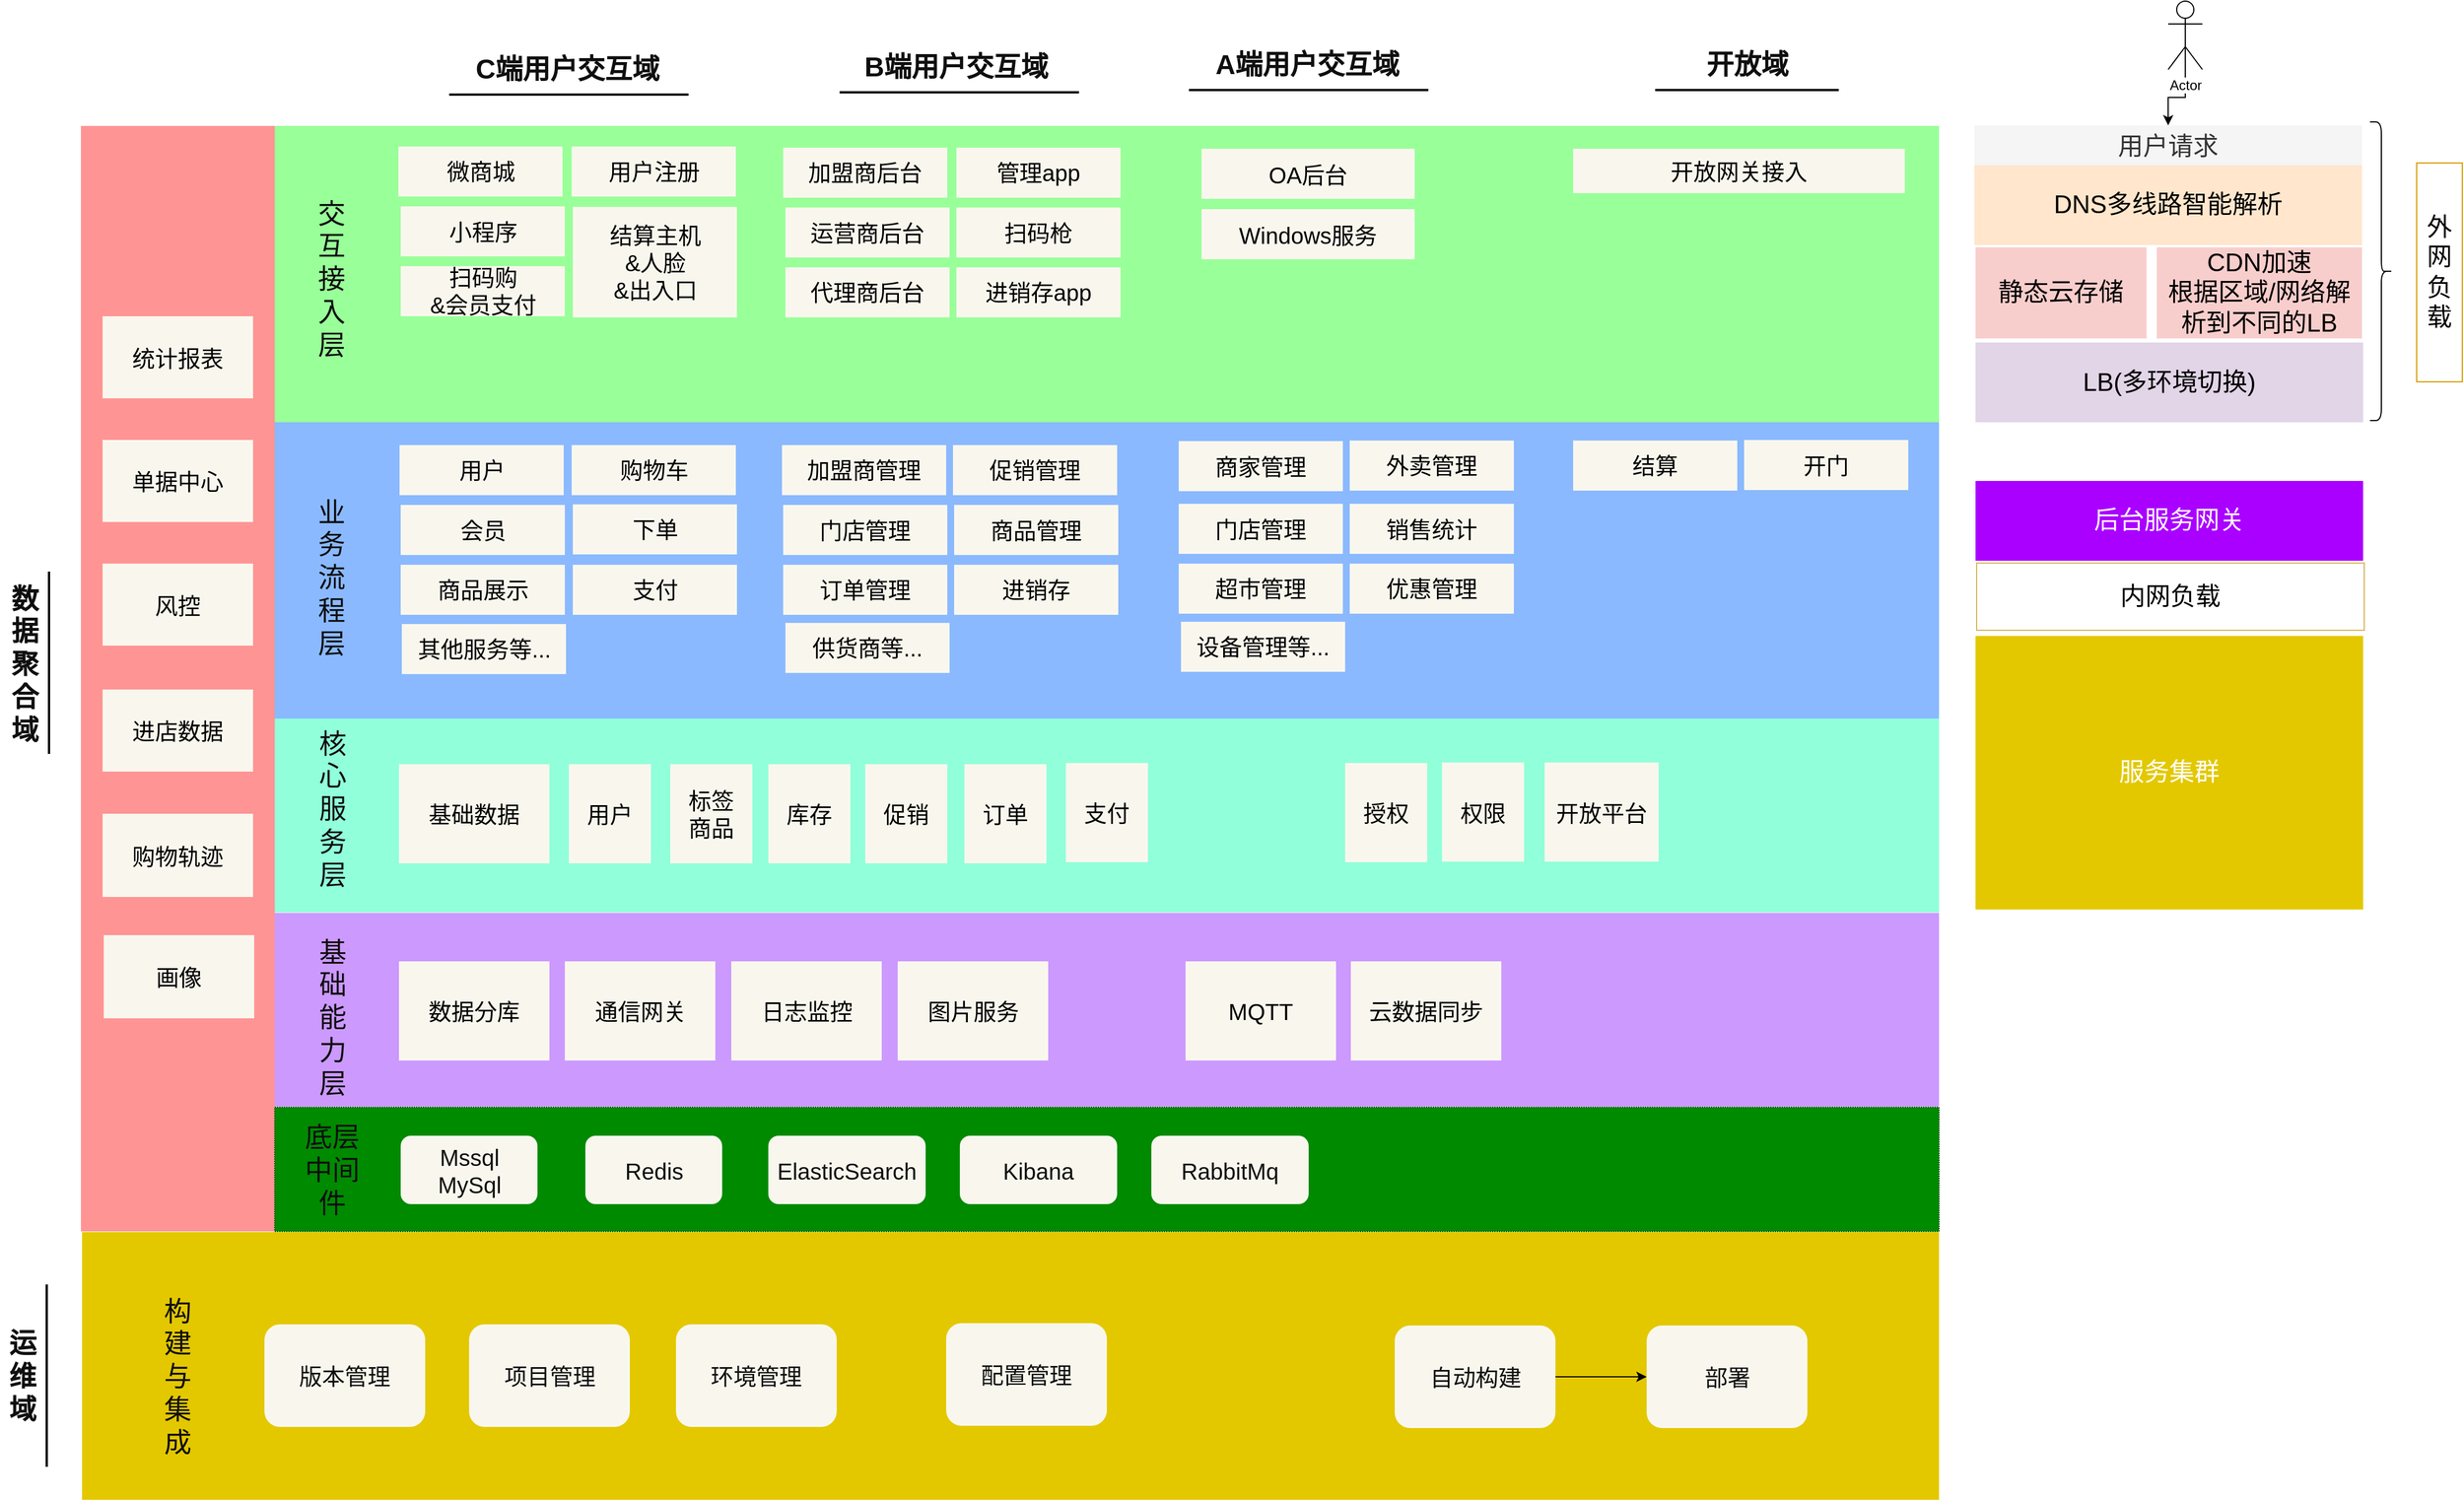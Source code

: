 <mxfile version="10.7.7" type="github"><diagram id="CqoQhv4SDdbT3bWBqNwC" name="总体应用结构"><mxGraphModel dx="1672" dy="1222" grid="1" gridSize="10" guides="1" tooltips="1" connect="1" arrows="1" fold="1" page="1" pageScale="1" pageWidth="827" pageHeight="1169" math="0" shadow="0"><root><mxCell id="0"/><mxCell id="1" parent="0"/><mxCell id="x_9Cm9pzletD4Pvsd7xu-54" value="" style="rounded=0;whiteSpace=wrap;html=1;dashed=1;dashPattern=1 1;strokeColor=none;fillColor=#99FF99;fontSize=20;fontColor=#0F0F0F;" parent="1" vertex="1"><mxGeometry x="529" y="303.5" width="1460" height="260" as="geometry"/></mxCell><mxCell id="Py6Sqq23H43i5fThbs6--11" value="" style="rounded=0;whiteSpace=wrap;html=1;fillColor=#FF9494;strokeColor=none;" parent="1" vertex="1"><mxGeometry x="359" y="303.5" width="170" height="970" as="geometry"/></mxCell><mxCell id="Py6Sqq23H43i5fThbs6--25" value="" style="group;fontSize=13;" parent="1" vertex="1" connectable="0"><mxGeometry x="290" y="694.5" width="46" height="161" as="geometry"/></mxCell><mxCell id="Py6Sqq23H43i5fThbs6--26" value="" style="line;strokeWidth=2;direction=south;html=1;fontColor=#0F0F0F;" parent="Py6Sqq23H43i5fThbs6--25" vertex="1"><mxGeometry x="36" width="10" height="160" as="geometry"/></mxCell><mxCell id="Py6Sqq23H43i5fThbs6--27" value="数据聚合域" style="text;html=1;strokeColor=none;fillColor=none;align=center;verticalAlign=middle;whiteSpace=wrap;rounded=0;fontColor=#0F0F0F;fontSize=24;fontStyle=1" parent="Py6Sqq23H43i5fThbs6--25" vertex="1"><mxGeometry y="1" width="40" height="160" as="geometry"/></mxCell><mxCell id="Py6Sqq23H43i5fThbs6--28" value="" style="group;fontSize=13;" parent="1" vertex="1" connectable="0"><mxGeometry x="288" y="1320.0" width="46" height="161" as="geometry"/></mxCell><mxCell id="Py6Sqq23H43i5fThbs6--29" value="" style="line;strokeWidth=2;direction=south;html=1;fontColor=#0F0F0F;" parent="Py6Sqq23H43i5fThbs6--28" vertex="1"><mxGeometry x="36" width="10" height="160" as="geometry"/></mxCell><mxCell id="Py6Sqq23H43i5fThbs6--30" value="运维域" style="text;html=1;strokeColor=none;fillColor=none;align=center;verticalAlign=middle;whiteSpace=wrap;rounded=0;fontColor=#0F0F0F;fontSize=24;fontStyle=1" parent="Py6Sqq23H43i5fThbs6--28" vertex="1"><mxGeometry y="1" width="40" height="160" as="geometry"/></mxCell><mxCell id="Py6Sqq23H43i5fThbs6--35" value="" style="group" parent="1" vertex="1" connectable="0"><mxGeometry x="673" y="244" width="219" height="37" as="geometry"/></mxCell><mxCell id="Py6Sqq23H43i5fThbs6--32" value="" style="line;strokeWidth=2;html=1;fontSize=24;fontColor=#0F0F0F;" parent="Py6Sqq23H43i5fThbs6--35" vertex="1"><mxGeometry x="9" y="27" width="210" height="10" as="geometry"/></mxCell><mxCell id="Py6Sqq23H43i5fThbs6--34" value="C端用户交互域" style="text;html=1;strokeColor=none;fillColor=none;align=center;verticalAlign=middle;whiteSpace=wrap;rounded=0;fontSize=24;fontColor=#0F0F0F;fontStyle=1" parent="Py6Sqq23H43i5fThbs6--35" vertex="1"><mxGeometry x="8" width="210" height="20" as="geometry"/></mxCell><mxCell id="x_9Cm9pzletD4Pvsd7xu-1" value="" style="group" parent="1" vertex="1" connectable="0"><mxGeometry x="1023.5" y="242" width="219" height="37" as="geometry"/></mxCell><mxCell id="x_9Cm9pzletD4Pvsd7xu-105" value="" style="group" parent="x_9Cm9pzletD4Pvsd7xu-1" vertex="1" connectable="0"><mxGeometry x="-2" width="213" height="37" as="geometry"/></mxCell><mxCell id="x_9Cm9pzletD4Pvsd7xu-2" value="" style="line;strokeWidth=2;html=1;fontSize=24;fontColor=#0F0F0F;" parent="x_9Cm9pzletD4Pvsd7xu-105" vertex="1"><mxGeometry x="3" y="27" width="210" height="10" as="geometry"/></mxCell><mxCell id="x_9Cm9pzletD4Pvsd7xu-3" value="B端用户交互域" style="text;html=1;strokeColor=none;fillColor=none;align=center;verticalAlign=middle;whiteSpace=wrap;rounded=0;fontSize=24;fontColor=#0F0F0F;fontStyle=1" parent="x_9Cm9pzletD4Pvsd7xu-105" vertex="1"><mxGeometry width="210" height="20" as="geometry"/></mxCell><mxCell id="x_9Cm9pzletD4Pvsd7xu-17" value="微商城" style="rounded=0;whiteSpace=wrap;html=1;fontSize=20;strokeColor=none;fillColor=#f9f7ed;" parent="1" vertex="1"><mxGeometry x="637.5" y="321.545" width="144" height="43.909" as="geometry"/></mxCell><mxCell id="x_9Cm9pzletD4Pvsd7xu-18" value="小程序&lt;br&gt;" style="rounded=0;whiteSpace=wrap;html=1;fontSize=20;strokeColor=none;fillColor=#f9f7ed;" parent="1" vertex="1"><mxGeometry x="639.5" y="374.045" width="144" height="43.909" as="geometry"/></mxCell><mxCell id="x_9Cm9pzletD4Pvsd7xu-19" value="扫码购&lt;br&gt;&amp;amp;会员支付" style="rounded=0;whiteSpace=wrap;html=1;fontSize=20;strokeColor=none;fillColor=#f9f7ed;" parent="1" vertex="1"><mxGeometry x="639.5" y="426.545" width="144" height="43.909" as="geometry"/></mxCell><mxCell id="x_9Cm9pzletD4Pvsd7xu-20" value="用户注册" style="rounded=0;whiteSpace=wrap;html=1;fontSize=20;strokeColor=none;fillColor=#f9f7ed;" parent="1" vertex="1"><mxGeometry x="789.5" y="321.545" width="144" height="43.909" as="geometry"/></mxCell><mxCell id="x_9Cm9pzletD4Pvsd7xu-21" value="结算主机&lt;br&gt;&amp;amp;人脸&lt;br&gt;&amp;amp;出入口&lt;br&gt;" style="rounded=0;whiteSpace=wrap;html=1;fontSize=20;strokeColor=none;fillColor=#f9f7ed;" parent="1" vertex="1"><mxGeometry x="790.5" y="374.5" width="144" height="97" as="geometry"/></mxCell><mxCell id="x_9Cm9pzletD4Pvsd7xu-28" value="" style="group" parent="1" vertex="1" connectable="0"><mxGeometry x="1322" y="240" width="219" height="37" as="geometry"/></mxCell><mxCell id="x_9Cm9pzletD4Pvsd7xu-29" value="" style="line;strokeWidth=2;html=1;fontSize=24;fontColor=#0F0F0F;" parent="x_9Cm9pzletD4Pvsd7xu-28" vertex="1"><mxGeometry x="9" y="27" width="210" height="10" as="geometry"/></mxCell><mxCell id="x_9Cm9pzletD4Pvsd7xu-30" value="A端用户交互域" style="text;html=1;strokeColor=none;fillColor=none;align=center;verticalAlign=middle;whiteSpace=wrap;rounded=0;fontSize=24;fontColor=#0F0F0F;fontStyle=1" parent="x_9Cm9pzletD4Pvsd7xu-28" vertex="1"><mxGeometry x="8" width="210" height="20" as="geometry"/></mxCell><mxCell id="x_9Cm9pzletD4Pvsd7xu-33" value="" style="group" parent="1" vertex="1" connectable="0"><mxGeometry x="1731" y="240" width="229" height="37" as="geometry"/></mxCell><mxCell id="x_9Cm9pzletD4Pvsd7xu-34" value="" style="line;strokeWidth=2;html=1;fontSize=24;fontColor=#0F0F0F;" parent="x_9Cm9pzletD4Pvsd7xu-33" vertex="1"><mxGeometry x="9" y="27" width="161" height="10" as="geometry"/></mxCell><mxCell id="x_9Cm9pzletD4Pvsd7xu-35" value="开放域" style="text;html=1;strokeColor=none;fillColor=none;align=center;verticalAlign=middle;whiteSpace=wrap;rounded=0;fontSize=24;fontColor=#0F0F0F;fontStyle=1" parent="x_9Cm9pzletD4Pvsd7xu-33" vertex="1"><mxGeometry x="-19.635" width="219.589" height="20" as="geometry"/></mxCell><mxCell id="x_9Cm9pzletD4Pvsd7xu-71" value="&lt;font style=&quot;font-size: 24px&quot;&gt;交互接入层&lt;/font&gt;" style="text;html=1;strokeColor=none;fillColor=none;align=center;verticalAlign=middle;whiteSpace=wrap;rounded=0;fontStyle=0;fontColor=#0F0F0F;" parent="1" vertex="1"><mxGeometry x="558.79" y="339.818" width="39.71" height="196.364" as="geometry"/></mxCell><mxCell id="x_9Cm9pzletD4Pvsd7xu-72" value="加盟商后台" style="rounded=0;whiteSpace=wrap;html=1;fontSize=20;strokeColor=none;fillColor=#f9f7ed;" parent="1" vertex="1"><mxGeometry x="975" y="322.545" width="144" height="43.909" as="geometry"/></mxCell><mxCell id="x_9Cm9pzletD4Pvsd7xu-73" value="运营商后台&lt;br&gt;" style="rounded=0;whiteSpace=wrap;html=1;fontSize=20;strokeColor=none;fillColor=#f9f7ed;" parent="1" vertex="1"><mxGeometry x="977" y="375.045" width="144" height="43.909" as="geometry"/></mxCell><mxCell id="x_9Cm9pzletD4Pvsd7xu-74" value="代理商后台" style="rounded=0;whiteSpace=wrap;html=1;fontSize=20;strokeColor=none;fillColor=#f9f7ed;" parent="1" vertex="1"><mxGeometry x="977" y="427.545" width="144" height="43.909" as="geometry"/></mxCell><mxCell id="x_9Cm9pzletD4Pvsd7xu-75" value="进销存app&lt;br&gt;" style="rounded=0;whiteSpace=wrap;html=1;fontSize=20;strokeColor=none;fillColor=#f9f7ed;" parent="1" vertex="1"><mxGeometry x="1127" y="427.545" width="144" height="43.909" as="geometry"/></mxCell><mxCell id="x_9Cm9pzletD4Pvsd7xu-76" value="扫码枪" style="rounded=0;whiteSpace=wrap;html=1;fontSize=20;strokeColor=none;fillColor=#f9f7ed;" parent="1" vertex="1"><mxGeometry x="1127" y="375.045" width="144" height="43.909" as="geometry"/></mxCell><mxCell id="x_9Cm9pzletD4Pvsd7xu-77" value="管理app" style="rounded=0;whiteSpace=wrap;html=1;fontSize=20;strokeColor=none;fillColor=#f9f7ed;" parent="1" vertex="1"><mxGeometry x="1127" y="322.545" width="144" height="43.909" as="geometry"/></mxCell><mxCell id="x_9Cm9pzletD4Pvsd7xu-31" value="OA后台" style="rounded=0;whiteSpace=wrap;html=1;fontSize=20;strokeColor=none;fillColor=#f9f7ed;" parent="1" vertex="1"><mxGeometry x="1342" y="323.5" width="187" height="44" as="geometry"/></mxCell><mxCell id="x_9Cm9pzletD4Pvsd7xu-32" value="Windows服务" style="rounded=0;whiteSpace=wrap;html=1;fontSize=20;strokeColor=none;fillColor=#f9f7ed;" parent="1" vertex="1"><mxGeometry x="1342" y="376.5" width="187" height="44" as="geometry"/></mxCell><mxCell id="x_9Cm9pzletD4Pvsd7xu-38" value="开放网关接入" style="rounded=0;whiteSpace=wrap;html=1;fontSize=20;strokeColor=none;fillColor=#f9f7ed;" parent="1" vertex="1"><mxGeometry x="1668" y="323.5" width="291" height="39" as="geometry"/></mxCell><mxCell id="x_9Cm9pzletD4Pvsd7xu-88" value="" style="rounded=0;whiteSpace=wrap;html=1;dashed=1;dashPattern=1 1;strokeColor=none;fillColor=#8AB9FF;fontSize=20;" parent="1" vertex="1"><mxGeometry x="529" y="563.5" width="1460" height="260" as="geometry"/></mxCell><mxCell id="x_9Cm9pzletD4Pvsd7xu-89" value="用户" style="rounded=0;whiteSpace=wrap;html=1;fontSize=20;strokeColor=none;fillColor=#f9f7ed;" parent="1" vertex="1"><mxGeometry x="638.5" y="583.545" width="144" height="43.909" as="geometry"/></mxCell><mxCell id="x_9Cm9pzletD4Pvsd7xu-90" value="会员&lt;br&gt;" style="rounded=0;whiteSpace=wrap;html=1;fontSize=20;strokeColor=none;fillColor=#f9f7ed;" parent="1" vertex="1"><mxGeometry x="639.5" y="636.045" width="144" height="43.909" as="geometry"/></mxCell><mxCell id="x_9Cm9pzletD4Pvsd7xu-91" value="商品展示" style="rounded=0;whiteSpace=wrap;html=1;fontSize=20;strokeColor=none;fillColor=#f9f7ed;" parent="1" vertex="1"><mxGeometry x="639.5" y="688.545" width="144" height="43.909" as="geometry"/></mxCell><mxCell id="x_9Cm9pzletD4Pvsd7xu-92" value="购物车" style="rounded=0;whiteSpace=wrap;html=1;fontSize=20;strokeColor=none;fillColor=#f9f7ed;" parent="1" vertex="1"><mxGeometry x="789.5" y="583.545" width="144" height="43.909" as="geometry"/></mxCell><mxCell id="x_9Cm9pzletD4Pvsd7xu-94" value="&lt;span style=&quot;font-size: 24px&quot;&gt;业务流程层&lt;/span&gt;" style="text;html=1;strokeColor=none;fillColor=none;align=center;verticalAlign=middle;whiteSpace=wrap;rounded=0;fontStyle=0;fontColor=#0F0F0F;" parent="1" vertex="1"><mxGeometry x="558.79" y="601.818" width="39.71" height="196.364" as="geometry"/></mxCell><mxCell id="x_9Cm9pzletD4Pvsd7xu-95" value="下单" style="rounded=0;whiteSpace=wrap;html=1;fontSize=20;strokeColor=none;fillColor=#f9f7ed;" parent="1" vertex="1"><mxGeometry x="790.5" y="635.545" width="144" height="43.909" as="geometry"/></mxCell><mxCell id="x_9Cm9pzletD4Pvsd7xu-96" value="支付" style="rounded=0;whiteSpace=wrap;html=1;fontSize=20;strokeColor=none;fillColor=#f9f7ed;" parent="1" vertex="1"><mxGeometry x="790.5" y="688.545" width="144" height="43.909" as="geometry"/></mxCell><mxCell id="x_9Cm9pzletD4Pvsd7xu-97" value="其他服务等..." style="rounded=0;whiteSpace=wrap;html=1;fontSize=20;strokeColor=none;fillColor=#f9f7ed;" parent="1" vertex="1"><mxGeometry x="640.5" y="740.545" width="144" height="43.909" as="geometry"/></mxCell><mxCell id="x_9Cm9pzletD4Pvsd7xu-98" value="促销管理" style="rounded=0;whiteSpace=wrap;html=1;fontSize=20;strokeColor=none;fillColor=#f9f7ed;" parent="1" vertex="1"><mxGeometry x="1124" y="583.545" width="144" height="43.909" as="geometry"/></mxCell><mxCell id="x_9Cm9pzletD4Pvsd7xu-99" value="加盟商管理" style="rounded=0;whiteSpace=wrap;html=1;fontSize=20;strokeColor=none;fillColor=#f9f7ed;" parent="1" vertex="1"><mxGeometry x="974" y="583.545" width="144" height="43.909" as="geometry"/></mxCell><mxCell id="x_9Cm9pzletD4Pvsd7xu-100" value="门店管理" style="rounded=0;whiteSpace=wrap;html=1;fontSize=20;strokeColor=none;fillColor=#f9f7ed;" parent="1" vertex="1"><mxGeometry x="975" y="636.045" width="144" height="43.909" as="geometry"/></mxCell><mxCell id="x_9Cm9pzletD4Pvsd7xu-101" value="商品管理" style="rounded=0;whiteSpace=wrap;html=1;fontSize=20;strokeColor=none;fillColor=#f9f7ed;" parent="1" vertex="1"><mxGeometry x="1125" y="636.045" width="144" height="43.909" as="geometry"/></mxCell><mxCell id="x_9Cm9pzletD4Pvsd7xu-102" value="进销存" style="rounded=0;whiteSpace=wrap;html=1;fontSize=20;strokeColor=none;fillColor=#f9f7ed;" parent="1" vertex="1"><mxGeometry x="1125" y="688.545" width="144" height="43.909" as="geometry"/></mxCell><mxCell id="x_9Cm9pzletD4Pvsd7xu-103" value="订单管理" style="rounded=0;whiteSpace=wrap;html=1;fontSize=20;strokeColor=none;fillColor=#f9f7ed;" parent="1" vertex="1"><mxGeometry x="975" y="688.545" width="144" height="43.909" as="geometry"/></mxCell><mxCell id="x_9Cm9pzletD4Pvsd7xu-104" value="供货商等..." style="rounded=0;whiteSpace=wrap;html=1;fontSize=20;strokeColor=none;fillColor=#f9f7ed;" parent="1" vertex="1"><mxGeometry x="977" y="739.545" width="144" height="43.909" as="geometry"/></mxCell><mxCell id="x_9Cm9pzletD4Pvsd7xu-107" value="结算" style="rounded=0;whiteSpace=wrap;html=1;fontSize=20;strokeColor=none;fillColor=#f9f7ed;" parent="1" vertex="1"><mxGeometry x="1668" y="579.545" width="144" height="43.909" as="geometry"/></mxCell><mxCell id="x_9Cm9pzletD4Pvsd7xu-108" value="开门" style="rounded=0;whiteSpace=wrap;html=1;fontSize=20;strokeColor=none;fillColor=#f9f7ed;" parent="1" vertex="1"><mxGeometry x="1818" y="579.045" width="144" height="43.909" as="geometry"/></mxCell><mxCell id="x_9Cm9pzletD4Pvsd7xu-109" value="销售统计" style="rounded=0;whiteSpace=wrap;html=1;fontSize=20;strokeColor=none;fillColor=#f9f7ed;" parent="1" vertex="1"><mxGeometry x="1472" y="635.045" width="144" height="43.909" as="geometry"/></mxCell><mxCell id="x_9Cm9pzletD4Pvsd7xu-110" value="门店管理" style="rounded=0;whiteSpace=wrap;html=1;fontSize=20;strokeColor=none;fillColor=#f9f7ed;" parent="1" vertex="1"><mxGeometry x="1322" y="635.045" width="144" height="43.909" as="geometry"/></mxCell><mxCell id="x_9Cm9pzletD4Pvsd7xu-111" value="超市管理" style="rounded=0;whiteSpace=wrap;html=1;fontSize=20;strokeColor=none;fillColor=#f9f7ed;" parent="1" vertex="1"><mxGeometry x="1322" y="687.545" width="144" height="43.909" as="geometry"/></mxCell><mxCell id="x_9Cm9pzletD4Pvsd7xu-112" value="优惠管理" style="rounded=0;whiteSpace=wrap;html=1;fontSize=20;strokeColor=none;fillColor=#f9f7ed;" parent="1" vertex="1"><mxGeometry x="1472" y="687.545" width="144" height="43.909" as="geometry"/></mxCell><mxCell id="x_9Cm9pzletD4Pvsd7xu-113" value="设备管理等..." style="rounded=0;whiteSpace=wrap;html=1;fontSize=20;strokeColor=none;fillColor=#f9f7ed;" parent="1" vertex="1"><mxGeometry x="1324" y="738.545" width="144" height="43.909" as="geometry"/></mxCell><mxCell id="x_9Cm9pzletD4Pvsd7xu-114" value="商家管理" style="rounded=0;whiteSpace=wrap;html=1;fontSize=20;strokeColor=none;fillColor=#f9f7ed;" parent="1" vertex="1"><mxGeometry x="1322" y="580.045" width="144" height="43.909" as="geometry"/></mxCell><mxCell id="x_9Cm9pzletD4Pvsd7xu-115" value="外卖管理" style="rounded=0;whiteSpace=wrap;html=1;fontSize=20;strokeColor=none;fillColor=#f9f7ed;" parent="1" vertex="1"><mxGeometry x="1472" y="579.545" width="144" height="43.909" as="geometry"/></mxCell><mxCell id="x_9Cm9pzletD4Pvsd7xu-119" value="" style="rounded=0;whiteSpace=wrap;html=1;dashed=1;dashPattern=1 1;strokeColor=none;fillColor=#91FFDA;fontSize=20;" parent="1" vertex="1"><mxGeometry x="529" y="823.5" width="1460" height="170" as="geometry"/></mxCell><mxCell id="x_9Cm9pzletD4Pvsd7xu-120" value="基础数据" style="rounded=0;whiteSpace=wrap;html=1;fontSize=20;strokeColor=none;fillColor=#f9f7ed;" parent="1" vertex="1"><mxGeometry x="638" y="863.5" width="132" height="87" as="geometry"/></mxCell><mxCell id="x_9Cm9pzletD4Pvsd7xu-124" value="&lt;span style=&quot;font-size: 24px&quot;&gt;核心服务层&lt;/span&gt;" style="text;html=1;strokeColor=none;fillColor=none;align=center;verticalAlign=middle;whiteSpace=wrap;rounded=0;fontStyle=0;fontColor=#0F0F0F;" parent="1" vertex="1"><mxGeometry x="559.79" y="804.818" width="39.71" height="196.364" as="geometry"/></mxCell><mxCell id="x_9Cm9pzletD4Pvsd7xu-144" value="用户" style="rounded=0;whiteSpace=wrap;html=1;fontSize=20;strokeColor=none;fillColor=#f9f7ed;" parent="1" vertex="1"><mxGeometry x="787" y="863.5" width="72" height="87" as="geometry"/></mxCell><mxCell id="x_9Cm9pzletD4Pvsd7xu-145" value="标签&lt;br&gt;商品" style="rounded=0;whiteSpace=wrap;html=1;fontSize=20;strokeColor=none;fillColor=#f9f7ed;" parent="1" vertex="1"><mxGeometry x="876" y="863.5" width="72" height="87" as="geometry"/></mxCell><mxCell id="x_9Cm9pzletD4Pvsd7xu-146" value="库存" style="rounded=0;whiteSpace=wrap;html=1;fontSize=20;strokeColor=none;fillColor=#f9f7ed;" parent="1" vertex="1"><mxGeometry x="962" y="863.5" width="72" height="87" as="geometry"/></mxCell><mxCell id="x_9Cm9pzletD4Pvsd7xu-147" value="促销" style="rounded=0;whiteSpace=wrap;html=1;fontSize=20;strokeColor=none;fillColor=#f9f7ed;" parent="1" vertex="1"><mxGeometry x="1047" y="863.5" width="72" height="87" as="geometry"/></mxCell><mxCell id="x_9Cm9pzletD4Pvsd7xu-148" value="订单" style="rounded=0;whiteSpace=wrap;html=1;fontSize=20;strokeColor=none;fillColor=#f9f7ed;" parent="1" vertex="1"><mxGeometry x="1134" y="863.5" width="72" height="87" as="geometry"/></mxCell><mxCell id="x_9Cm9pzletD4Pvsd7xu-149" value="支付" style="rounded=0;whiteSpace=wrap;html=1;fontSize=20;strokeColor=none;fillColor=#f9f7ed;" parent="1" vertex="1"><mxGeometry x="1223" y="862.5" width="72" height="87" as="geometry"/></mxCell><mxCell id="x_9Cm9pzletD4Pvsd7xu-150" value="权限" style="rounded=0;whiteSpace=wrap;html=1;fontSize=20;strokeColor=none;fillColor=#f9f7ed;" parent="1" vertex="1"><mxGeometry x="1553" y="862" width="72" height="87" as="geometry"/></mxCell><mxCell id="x_9Cm9pzletD4Pvsd7xu-152" value="开放平台" style="rounded=0;whiteSpace=wrap;html=1;fontSize=20;strokeColor=none;fillColor=#f9f7ed;" parent="1" vertex="1"><mxGeometry x="1643" y="862" width="100" height="87" as="geometry"/></mxCell><mxCell id="x_9Cm9pzletD4Pvsd7xu-153" value="授权" style="rounded=0;whiteSpace=wrap;html=1;fontSize=20;strokeColor=none;fillColor=#f9f7ed;" parent="1" vertex="1"><mxGeometry x="1468" y="862.5" width="72" height="87" as="geometry"/></mxCell><mxCell id="x_9Cm9pzletD4Pvsd7xu-154" value="" style="rounded=0;whiteSpace=wrap;html=1;dashed=1;dashPattern=1 1;strokeColor=none;fillColor=#CC99FF;fontSize=20;" parent="1" vertex="1"><mxGeometry x="529" y="994" width="1460" height="170" as="geometry"/></mxCell><mxCell id="x_9Cm9pzletD4Pvsd7xu-155" value="&lt;span style=&quot;font-size: 24px&quot;&gt;基础能力层&lt;/span&gt;" style="text;html=1;strokeColor=none;fillColor=none;align=center;verticalAlign=middle;whiteSpace=wrap;rounded=0;fontStyle=0;fontColor=#0F0F0F;" parent="1" vertex="1"><mxGeometry x="559.79" y="987.318" width="39.71" height="196.364" as="geometry"/></mxCell><mxCell id="x_9Cm9pzletD4Pvsd7xu-156" value="数据分库" style="rounded=0;whiteSpace=wrap;html=1;fontSize=20;strokeColor=none;fillColor=#f9f7ed;" parent="1" vertex="1"><mxGeometry x="638" y="1036.5" width="132" height="87" as="geometry"/></mxCell><mxCell id="x_9Cm9pzletD4Pvsd7xu-163" value="通信网关" style="rounded=0;whiteSpace=wrap;html=1;fontSize=20;strokeColor=none;fillColor=#f9f7ed;" parent="1" vertex="1"><mxGeometry x="783.5" y="1036.5" width="132" height="87" as="geometry"/></mxCell><mxCell id="x_9Cm9pzletD4Pvsd7xu-164" value="日志监控" style="rounded=0;whiteSpace=wrap;html=1;fontSize=20;strokeColor=none;fillColor=#f9f7ed;" parent="1" vertex="1"><mxGeometry x="929.5" y="1036.5" width="132" height="87" as="geometry"/></mxCell><mxCell id="x_9Cm9pzletD4Pvsd7xu-165" value="图片服务" style="rounded=0;whiteSpace=wrap;html=1;fontSize=20;strokeColor=none;fillColor=#f9f7ed;" parent="1" vertex="1"><mxGeometry x="1075.5" y="1036.5" width="132" height="87" as="geometry"/></mxCell><mxCell id="x_9Cm9pzletD4Pvsd7xu-166" value="MQTT" style="rounded=0;whiteSpace=wrap;html=1;fontSize=20;strokeColor=none;fillColor=#f9f7ed;" parent="1" vertex="1"><mxGeometry x="1328" y="1036.5" width="132" height="87" as="geometry"/></mxCell><mxCell id="x_9Cm9pzletD4Pvsd7xu-168" value="云数据同步" style="rounded=0;whiteSpace=wrap;html=1;fontSize=20;strokeColor=none;fillColor=#f9f7ed;" parent="1" vertex="1"><mxGeometry x="1473" y="1036.5" width="132" height="87" as="geometry"/></mxCell><mxCell id="x_9Cm9pzletD4Pvsd7xu-169" value="" style="rounded=0;whiteSpace=wrap;html=1;dashed=1;dashPattern=1 1;strokeColor=#005700;fillColor=#008a00;fontSize=20;fontColor=#ffffff;" parent="1" vertex="1"><mxGeometry x="529" y="1164.5" width="1460" height="109" as="geometry"/></mxCell><mxCell id="x_9Cm9pzletD4Pvsd7xu-170" value="&lt;span style=&quot;font-size: 24px&quot;&gt;底层中间件&lt;/span&gt;" style="text;html=1;strokeColor=none;fillColor=none;align=center;verticalAlign=middle;whiteSpace=wrap;rounded=0;fontStyle=0;fontColor=#0F0F0F;" parent="1" vertex="1"><mxGeometry x="545" y="1164.5" width="69" height="110" as="geometry"/></mxCell><mxCell id="x_9Cm9pzletD4Pvsd7xu-172" value="Mssql&lt;br&gt;MySql&lt;br&gt;" style="rounded=1;whiteSpace=wrap;html=1;dashed=1;dashPattern=1 1;strokeColor=none;fillColor=#F9F7ED;fontSize=20;fontColor=#0F0F0F;" parent="1" vertex="1"><mxGeometry x="639.5" y="1189.5" width="120" height="60" as="geometry"/></mxCell><mxCell id="x_9Cm9pzletD4Pvsd7xu-173" value="Redis&lt;br&gt;" style="rounded=1;whiteSpace=wrap;html=1;dashed=1;dashPattern=1 1;strokeColor=none;fillColor=#F9F7ED;fontSize=20;fontColor=#0F0F0F;" parent="1" vertex="1"><mxGeometry x="801.5" y="1189.5" width="120" height="60" as="geometry"/></mxCell><mxCell id="x_9Cm9pzletD4Pvsd7xu-174" value="ElasticSearch&lt;br&gt;" style="rounded=1;whiteSpace=wrap;html=1;dashed=1;dashPattern=1 1;strokeColor=none;fillColor=#F9F7ED;fontSize=20;fontColor=#0F0F0F;" parent="1" vertex="1"><mxGeometry x="962" y="1189.5" width="138" height="60" as="geometry"/></mxCell><mxCell id="x_9Cm9pzletD4Pvsd7xu-175" value="Kibana" style="rounded=1;whiteSpace=wrap;html=1;dashed=1;dashPattern=1 1;strokeColor=none;fillColor=#F9F7ED;fontSize=20;fontColor=#0F0F0F;" parent="1" vertex="1"><mxGeometry x="1130" y="1189.5" width="138" height="60" as="geometry"/></mxCell><mxCell id="x_9Cm9pzletD4Pvsd7xu-176" value="RabbitMq" style="rounded=1;whiteSpace=wrap;html=1;dashed=1;dashPattern=1 1;strokeColor=none;fillColor=#F9F7ED;fontSize=20;fontColor=#0F0F0F;" parent="1" vertex="1"><mxGeometry x="1298" y="1189.5" width="138" height="60" as="geometry"/></mxCell><mxCell id="x_9Cm9pzletD4Pvsd7xu-203" value="" style="rounded=0;whiteSpace=wrap;html=1;dashed=1;dashPattern=1 1;strokeColor=none;fillColor=#e3c800;fontSize=20;fontColor=#ffffff;" parent="1" vertex="1"><mxGeometry x="360" y="1274" width="1629" height="235" as="geometry"/></mxCell><mxCell id="x_9Cm9pzletD4Pvsd7xu-204" value="版本管理&lt;br&gt;" style="rounded=1;whiteSpace=wrap;html=1;dashed=1;dashPattern=1 1;strokeColor=none;fillColor=#F9F7ED;fontSize=20;fontColor=#0F0F0F;" parent="1" vertex="1"><mxGeometry x="520" y="1355" width="141" height="90" as="geometry"/></mxCell><mxCell id="x_9Cm9pzletD4Pvsd7xu-205" value="&lt;span style=&quot;font-size: 24px&quot;&gt;构建与集成&lt;br&gt;&lt;/span&gt;" style="text;html=1;strokeColor=none;fillColor=none;align=center;verticalAlign=middle;whiteSpace=wrap;rounded=0;fontStyle=0;fontColor=#0F0F0F;" parent="1" vertex="1"><mxGeometry x="424.29" y="1302.818" width="39.71" height="196.364" as="geometry"/></mxCell><mxCell id="x_9Cm9pzletD4Pvsd7xu-206" value="项目管理&lt;br&gt;" style="rounded=1;whiteSpace=wrap;html=1;dashed=1;dashPattern=1 1;strokeColor=none;fillColor=#F9F7ED;fontSize=20;fontColor=#0F0F0F;" parent="1" vertex="1"><mxGeometry x="699.5" y="1355" width="141" height="90" as="geometry"/></mxCell><mxCell id="x_9Cm9pzletD4Pvsd7xu-207" value="环境管理&lt;br&gt;" style="rounded=1;whiteSpace=wrap;html=1;dashed=1;dashPattern=1 1;strokeColor=none;fillColor=#F9F7ED;fontSize=20;fontColor=#0F0F0F;" parent="1" vertex="1"><mxGeometry x="881" y="1355" width="141" height="90" as="geometry"/></mxCell><mxCell id="x_9Cm9pzletD4Pvsd7xu-208" value="配置管理&lt;br&gt;" style="rounded=1;whiteSpace=wrap;html=1;dashed=1;dashPattern=1 1;strokeColor=none;fillColor=#F9F7ED;fontSize=20;fontColor=#0F0F0F;" parent="1" vertex="1"><mxGeometry x="1118" y="1354" width="141" height="90" as="geometry"/></mxCell><mxCell id="x_9Cm9pzletD4Pvsd7xu-211" value="" style="edgeStyle=orthogonalEdgeStyle;rounded=0;orthogonalLoop=1;jettySize=auto;html=1;fontSize=20;fontColor=#0F0F0F;" parent="1" source="x_9Cm9pzletD4Pvsd7xu-209" target="x_9Cm9pzletD4Pvsd7xu-210" edge="1"><mxGeometry relative="1" as="geometry"/></mxCell><mxCell id="x_9Cm9pzletD4Pvsd7xu-209" value="自动构建&lt;br&gt;" style="rounded=1;whiteSpace=wrap;html=1;dashed=1;dashPattern=1 1;strokeColor=none;fillColor=#F9F7ED;fontSize=20;fontColor=#0F0F0F;" parent="1" vertex="1"><mxGeometry x="1511.5" y="1356" width="141" height="90" as="geometry"/></mxCell><mxCell id="x_9Cm9pzletD4Pvsd7xu-210" value="部署&lt;br&gt;" style="rounded=1;whiteSpace=wrap;html=1;dashed=1;dashPattern=1 1;strokeColor=none;fillColor=#F9F7ED;fontSize=20;fontColor=#0F0F0F;" parent="1" vertex="1"><mxGeometry x="1732.5" y="1356" width="141" height="90" as="geometry"/></mxCell><mxCell id="x_9Cm9pzletD4Pvsd7xu-212" value="统计报表" style="rounded=0;whiteSpace=wrap;html=1;fontSize=20;strokeColor=none;fillColor=#f9f7ed;" parent="1" vertex="1"><mxGeometry x="378" y="470.5" width="132" height="72" as="geometry"/></mxCell><mxCell id="x_9Cm9pzletD4Pvsd7xu-213" value="单据中心" style="rounded=0;whiteSpace=wrap;html=1;fontSize=20;strokeColor=none;fillColor=#f9f7ed;" parent="1" vertex="1"><mxGeometry x="378" y="579" width="132" height="72" as="geometry"/></mxCell><mxCell id="x_9Cm9pzletD4Pvsd7xu-214" value="风控" style="rounded=0;whiteSpace=wrap;html=1;fontSize=20;strokeColor=none;fillColor=#f9f7ed;" parent="1" vertex="1"><mxGeometry x="378" y="687.5" width="132" height="72" as="geometry"/></mxCell><mxCell id="x_9Cm9pzletD4Pvsd7xu-215" value="进店数据" style="rounded=0;whiteSpace=wrap;html=1;fontSize=20;strokeColor=none;fillColor=#f9f7ed;" parent="1" vertex="1"><mxGeometry x="378" y="798" width="132" height="72" as="geometry"/></mxCell><mxCell id="x_9Cm9pzletD4Pvsd7xu-216" value="购物轨迹" style="rounded=0;whiteSpace=wrap;html=1;fontSize=20;strokeColor=none;fillColor=#f9f7ed;" parent="1" vertex="1"><mxGeometry x="378" y="907" width="132" height="73" as="geometry"/></mxCell><mxCell id="x_9Cm9pzletD4Pvsd7xu-217" value="画像" style="rounded=0;whiteSpace=wrap;html=1;fontSize=20;strokeColor=none;fillColor=#f9f7ed;" parent="1" vertex="1"><mxGeometry x="379" y="1013.5" width="132" height="73" as="geometry"/></mxCell><mxCell id="c98GNQVpDJXLq8fnIaU1-1" value="&lt;font style=&quot;font-size: 22px&quot;&gt;用户请求&lt;/font&gt;" style="rounded=0;whiteSpace=wrap;html=1;fillColor=#f5f5f5;strokeColor=none;fontColor=#333333;" parent="1" vertex="1"><mxGeometry x="2020" y="303" width="340" height="37" as="geometry"/></mxCell><mxCell id="c98GNQVpDJXLq8fnIaU1-5" style="edgeStyle=orthogonalEdgeStyle;rounded=0;orthogonalLoop=1;jettySize=auto;html=1;exitX=0.5;exitY=0.5;exitDx=0;exitDy=0;exitPerimeter=0;entryX=0.5;entryY=0;entryDx=0;entryDy=0;" parent="1" source="c98GNQVpDJXLq8fnIaU1-4" target="c98GNQVpDJXLq8fnIaU1-1" edge="1"><mxGeometry relative="1" as="geometry"/></mxCell><mxCell id="c98GNQVpDJXLq8fnIaU1-4" value="Actor" style="shape=umlActor;verticalLabelPosition=bottom;labelBackgroundColor=#ffffff;verticalAlign=top;html=1;outlineConnect=0;" parent="1" vertex="1"><mxGeometry x="2190" y="194" width="30" height="60" as="geometry"/></mxCell><mxCell id="c98GNQVpDJXLq8fnIaU1-8" value="DNS多线路智能解析" style="rounded=0;whiteSpace=wrap;html=1;fillColor=#ffe6cc;strokeColor=none;fontSize=22;" parent="1" vertex="1"><mxGeometry x="2020" y="338" width="340" height="70" as="geometry"/></mxCell><mxCell id="c98GNQVpDJXLq8fnIaU1-11" value="静态云存储" style="rounded=0;whiteSpace=wrap;html=1;fillColor=#f8cecc;strokeColor=none;fontSize=22;" parent="1" vertex="1"><mxGeometry x="2021" y="410" width="150" height="80" as="geometry"/></mxCell><mxCell id="c98GNQVpDJXLq8fnIaU1-12" value="CDN加速&lt;br&gt;根据区域/网络解析到不同的LB&lt;br&gt;" style="rounded=0;whiteSpace=wrap;html=1;fillColor=#f8cecc;strokeColor=none;fontSize=22;" parent="1" vertex="1"><mxGeometry x="2180" y="410" width="180" height="80" as="geometry"/></mxCell><mxCell id="c98GNQVpDJXLq8fnIaU1-13" value="LB(多环境切换)" style="rounded=0;whiteSpace=wrap;html=1;fillColor=#e1d5e7;strokeColor=none;fontSize=22;" parent="1" vertex="1"><mxGeometry x="2021" y="493.5" width="340" height="70" as="geometry"/></mxCell><mxCell id="c98GNQVpDJXLq8fnIaU1-15" value="" style="shape=curlyBracket;whiteSpace=wrap;html=1;rounded=1;fontSize=22;flipV=1;flipH=1;" parent="1" vertex="1"><mxGeometry x="2367" y="300" width="20" height="262" as="geometry"/></mxCell><mxCell id="c98GNQVpDJXLq8fnIaU1-20" value="外网负载" style="text;html=1;strokeColor=#d79b00;fillColor=none;align=center;verticalAlign=middle;whiteSpace=wrap;rounded=0;fontSize=22;" parent="1" vertex="1"><mxGeometry x="2408" y="336" width="40" height="192" as="geometry"/></mxCell><mxCell id="c98GNQVpDJXLq8fnIaU1-24" value="后台服务网关" style="rounded=0;whiteSpace=wrap;html=1;fillColor=#aa00ff;strokeColor=none;fontSize=22;fontColor=#ffffff;" parent="1" vertex="1"><mxGeometry x="2021" y="615" width="340" height="70" as="geometry"/></mxCell><mxCell id="c98GNQVpDJXLq8fnIaU1-25" value="内网负载" style="rounded=0;whiteSpace=wrap;html=1;fillColor=none;strokeColor=#d6b656;fontSize=22;" parent="1" vertex="1"><mxGeometry x="2022" y="687" width="340" height="59" as="geometry"/></mxCell><mxCell id="c98GNQVpDJXLq8fnIaU1-26" value="服务集群" style="rounded=0;whiteSpace=wrap;html=1;fillColor=#e3c800;strokeColor=none;fontSize=22;fontColor=#ffffff;" parent="1" vertex="1"><mxGeometry x="2021" y="751" width="340" height="240" as="geometry"/></mxCell></root></mxGraphModel></diagram><diagram id="ZQltk1i6T1sGYcybf3Yg" name="部署"><mxGraphModel dx="836" dy="611" grid="1" gridSize="10" guides="1" tooltips="1" connect="1" arrows="1" fold="1" page="1" pageScale="1" pageWidth="827" pageHeight="1169" math="0" shadow="0"><root><mxCell id="osMcR_7czU_J5i52_96v-0"/><mxCell id="osMcR_7czU_J5i52_96v-1" parent="osMcR_7czU_J5i52_96v-0"/></root></mxGraphModel></diagram></mxfile>